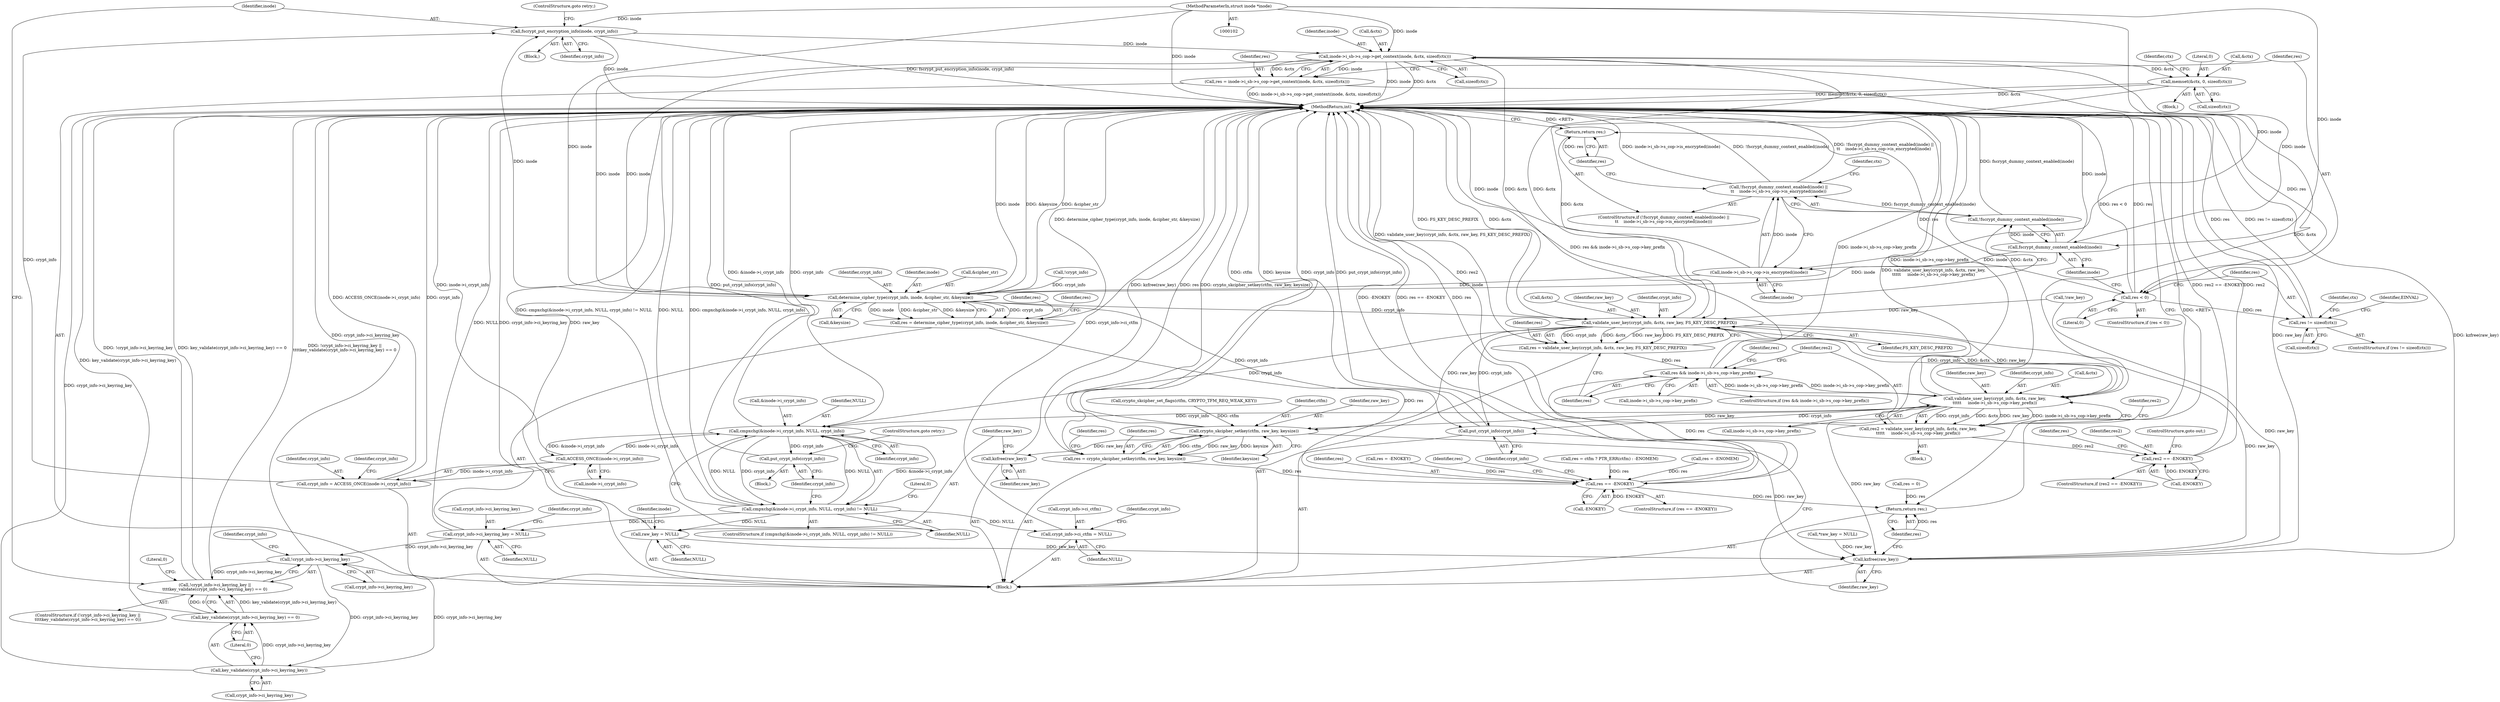 digraph "0_linux_1b53cf9815bb4744958d41f3795d5d5a1d365e2d_1@pointer" {
"1000103" [label="(MethodParameterIn,struct inode *inode)"];
"1000165" [label="(Call,fscrypt_put_encryption_info(inode, crypt_info))"];
"1000171" [label="(Call,inode->i_sb->s_cop->get_context(inode, &ctx, sizeof(ctx)))"];
"1000169" [label="(Call,res = inode->i_sb->s_cop->get_context(inode, &ctx, sizeof(ctx)))"];
"1000178" [label="(Call,res < 0)"];
"1000189" [label="(Return,return res;)"];
"1000220" [label="(Call,res != sizeof(ctx))"];
"1000185" [label="(Call,fscrypt_dummy_context_enabled(inode))"];
"1000184" [label="(Call,!fscrypt_dummy_context_enabled(inode))"];
"1000183" [label="(Call,!fscrypt_dummy_context_enabled(inode) ||\n\t\t    inode->i_sb->s_cop->is_encrypted(inode))"];
"1000187" [label="(Call,inode->i_sb->s_cop->is_encrypted(inode))"];
"1000301" [label="(Call,determine_cipher_type(crypt_info, inode, &cipher_str, &keysize))"];
"1000299" [label="(Call,res = determine_cipher_type(crypt_info, inode, &cipher_str, &keysize))"];
"1000441" [label="(Call,res == -ENOKEY)"];
"1000452" [label="(Return,return res;)"];
"1000326" [label="(Call,validate_user_key(crypt_info, &ctx, raw_key, FS_KEY_DESC_PREFIX))"];
"1000324" [label="(Call,res = validate_user_key(crypt_info, &ctx, raw_key, FS_KEY_DESC_PREFIX))"];
"1000333" [label="(Call,res && inode->i_sb->s_cop->key_prefix)"];
"1000346" [label="(Call,validate_user_key(crypt_info, &ctx, raw_key,\n\t\t\t\t\t     inode->i_sb->s_cop->key_prefix))"];
"1000344" [label="(Call,res2 = validate_user_key(crypt_info, &ctx, raw_key,\n\t\t\t\t\t     inode->i_sb->s_cop->key_prefix))"];
"1000362" [label="(Call,res2 == -ENOKEY)"];
"1000411" [label="(Call,crypto_skcipher_setkey(ctfm, raw_key, keysize))"];
"1000409" [label="(Call,res = crypto_skcipher_setkey(ctfm, raw_key, keysize))"];
"1000418" [label="(Call,kzfree(raw_key))"];
"1000450" [label="(Call,kzfree(raw_key))"];
"1000425" [label="(Call,cmpxchg(&inode->i_crypt_info, NULL, crypt_info))"];
"1000144" [label="(Call,ACCESS_ONCE(inode->i_crypt_info))"];
"1000142" [label="(Call,crypt_info = ACCESS_ONCE(inode->i_crypt_info))"];
"1000424" [label="(Call,cmpxchg(&inode->i_crypt_info, NULL, crypt_info) != NULL)"];
"1000278" [label="(Call,crypt_info->ci_ctfm = NULL)"];
"1000283" [label="(Call,crypt_info->ci_keyring_key = NULL)"];
"1000153" [label="(Call,!crypt_info->ci_keyring_key)"];
"1000152" [label="(Call,!crypt_info->ci_keyring_key ||\n\t\t\t\tkey_validate(crypt_info->ci_keyring_key) == 0)"];
"1000158" [label="(Call,key_validate(crypt_info->ci_keyring_key))"];
"1000157" [label="(Call,key_validate(crypt_info->ci_keyring_key) == 0)"];
"1000420" [label="(Call,raw_key = NULL)"];
"1000434" [label="(Call,put_crypt_info(crypt_info))"];
"1000448" [label="(Call,put_crypt_info(crypt_info))"];
"1000191" [label="(Call,memset(&ctx, 0, sizeof(ctx)))"];
"1000227" [label="(Identifier,EINVAL)"];
"1000283" [label="(Call,crypt_info->ci_keyring_key = NULL)"];
"1000177" [label="(ControlStructure,if (res < 0))"];
"1000438" [label="(Literal,0)"];
"1000359" [label="(Identifier,res2)"];
"1000443" [label="(Call,-ENOKEY)"];
"1000279" [label="(Call,crypt_info->ci_ctfm)"];
"1000420" [label="(Call,raw_key = NULL)"];
"1000252" [label="(Call,!crypt_info)"];
"1000367" [label="(Identifier,res)"];
"1000416" [label="(Identifier,res)"];
"1000406" [label="(Call,crypto_skcipher_set_flags(ctfm, CRYPTO_TFM_REQ_WEAK_KEY))"];
"1000166" [label="(Identifier,inode)"];
"1000335" [label="(Call,inode->i_sb->s_cop->key_prefix)"];
"1000187" [label="(Call,inode->i_sb->s_cop->is_encrypted(inode))"];
"1000442" [label="(Identifier,res)"];
"1000183" [label="(Call,!fscrypt_dummy_context_enabled(inode) ||\n\t\t    inode->i_sb->s_cop->is_encrypted(inode))"];
"1000364" [label="(Call,-ENOKEY)"];
"1000302" [label="(Identifier,crypt_info)"];
"1000428" [label="(Identifier,inode)"];
"1000301" [label="(Call,determine_cipher_type(crypt_info, inode, &cipher_str, &keysize))"];
"1000432" [label="(Identifier,NULL)"];
"1000332" [label="(ControlStructure,if (res && inode->i_sb->s_cop->key_prefix))"];
"1000175" [label="(Call,sizeof(ctx))"];
"1000362" [label="(Call,res2 == -ENOKEY)"];
"1000180" [label="(Literal,0)"];
"1000450" [label="(Call,kzfree(raw_key))"];
"1000325" [label="(Identifier,res)"];
"1000434" [label="(Call,put_crypt_info(crypt_info))"];
"1000188" [label="(Identifier,inode)"];
"1000172" [label="(Identifier,inode)"];
"1000426" [label="(Call,&inode->i_crypt_info)"];
"1000179" [label="(Identifier,res)"];
"1000181" [label="(Block,)"];
"1000222" [label="(Call,sizeof(ctx))"];
"1000185" [label="(Call,fscrypt_dummy_context_enabled(inode))"];
"1000199" [label="(Identifier,ctx)"];
"1000423" [label="(ControlStructure,if (cmpxchg(&inode->i_crypt_info, NULL, crypt_info) != NULL))"];
"1000165" [label="(Call,fscrypt_put_encryption_info(inode, crypt_info))"];
"1000173" [label="(Call,&ctx)"];
"1000361" [label="(ControlStructure,if (res2 == -ENOKEY))"];
"1000299" [label="(Call,res = determine_cipher_type(crypt_info, inode, &cipher_str, &keysize))"];
"1000330" [label="(Identifier,raw_key)"];
"1000194" [label="(Literal,0)"];
"1000366" [label="(Call,res = -ENOKEY)"];
"1000168" [label="(ControlStructure,goto retry;)"];
"1000324" [label="(Call,res = validate_user_key(crypt_info, &ctx, raw_key, FS_KEY_DESC_PREFIX))"];
"1000152" [label="(Call,!crypt_info->ci_keyring_key ||\n\t\t\t\tkey_validate(crypt_info->ci_keyring_key) == 0)"];
"1000424" [label="(Call,cmpxchg(&inode->i_crypt_info, NULL, crypt_info) != NULL)"];
"1000333" [label="(Call,res && inode->i_sb->s_cop->key_prefix)"];
"1000433" [label="(Block,)"];
"1000159" [label="(Call,crypt_info->ci_keyring_key)"];
"1000191" [label="(Call,memset(&ctx, 0, sizeof(ctx)))"];
"1000162" [label="(Literal,0)"];
"1000327" [label="(Identifier,crypt_info)"];
"1000418" [label="(Call,kzfree(raw_key))"];
"1000157" [label="(Call,key_validate(crypt_info->ci_keyring_key) == 0)"];
"1000419" [label="(Identifier,raw_key)"];
"1000410" [label="(Identifier,res)"];
"1000144" [label="(Call,ACCESS_ONCE(inode->i_crypt_info))"];
"1000345" [label="(Identifier,res2)"];
"1000189" [label="(Return,return res;)"];
"1000306" [label="(Call,&keysize)"];
"1000326" [label="(Call,validate_user_key(crypt_info, &ctx, raw_key, FS_KEY_DESC_PREFIX))"];
"1000446" [label="(Identifier,res)"];
"1000284" [label="(Call,crypt_info->ci_keyring_key)"];
"1000282" [label="(Identifier,NULL)"];
"1000153" [label="(Call,!crypt_info->ci_keyring_key)"];
"1000300" [label="(Identifier,res)"];
"1000303" [label="(Identifier,inode)"];
"1000350" [label="(Identifier,raw_key)"];
"1000412" [label="(Identifier,ctfm)"];
"1000287" [label="(Identifier,NULL)"];
"1000154" [label="(Call,crypt_info->ci_keyring_key)"];
"1000448" [label="(Call,put_crypt_info(crypt_info))"];
"1000334" [label="(Identifier,res)"];
"1000451" [label="(Identifier,raw_key)"];
"1000104" [label="(Block,)"];
"1000151" [label="(ControlStructure,if (!crypt_info->ci_keyring_key ||\n\t\t\t\tkey_validate(crypt_info->ci_keyring_key) == 0))"];
"1000169" [label="(Call,res = inode->i_sb->s_cop->get_context(inode, &ctx, sizeof(ctx)))"];
"1000143" [label="(Identifier,crypt_info)"];
"1000190" [label="(Identifier,res)"];
"1000452" [label="(Return,return res;)"];
"1000440" [label="(ControlStructure,if (res == -ENOKEY))"];
"1000409" [label="(Call,res = crypto_skcipher_setkey(ctfm, raw_key, keysize))"];
"1000285" [label="(Identifier,crypt_info)"];
"1000186" [label="(Identifier,inode)"];
"1000184" [label="(Call,!fscrypt_dummy_context_enabled(inode))"];
"1000411" [label="(Call,crypto_skcipher_setkey(ctfm, raw_key, keysize))"];
"1000309" [label="(Identifier,res)"];
"1000435" [label="(Identifier,crypt_info)"];
"1000195" [label="(Call,sizeof(ctx))"];
"1000342" [label="(Block,)"];
"1000142" [label="(Call,crypt_info = ACCESS_ONCE(inode->i_crypt_info))"];
"1000441" [label="(Call,res == -ENOKEY)"];
"1000344" [label="(Call,res2 = validate_user_key(crypt_info, &ctx, raw_key,\n\t\t\t\t\t     inode->i_sb->s_cop->key_prefix))"];
"1000363" [label="(Identifier,res2)"];
"1000431" [label="(Identifier,crypt_info)"];
"1000170" [label="(Identifier,res)"];
"1000351" [label="(Call,inode->i_sb->s_cop->key_prefix)"];
"1000290" [label="(Identifier,crypt_info)"];
"1000346" [label="(Call,validate_user_key(crypt_info, &ctx, raw_key,\n\t\t\t\t\t     inode->i_sb->s_cop->key_prefix))"];
"1000158" [label="(Call,key_validate(crypt_info->ci_keyring_key))"];
"1000149" [label="(Identifier,crypt_info)"];
"1000445" [label="(Call,res = 0)"];
"1000304" [label="(Call,&cipher_str)"];
"1000193" [label="(Identifier,ctx)"];
"1000449" [label="(Identifier,crypt_info)"];
"1000347" [label="(Identifier,crypt_info)"];
"1000414" [label="(Identifier,keysize)"];
"1000192" [label="(Call,&ctx)"];
"1000348" [label="(Call,&ctx)"];
"1000321" [label="(Call,!raw_key)"];
"1000220" [label="(Call,res != sizeof(ctx))"];
"1000150" [label="(Block,)"];
"1000454" [label="(MethodReturn,int)"];
"1000436" [label="(ControlStructure,goto retry;)"];
"1000389" [label="(Call,res = ctfm ? PTR_ERR(ctfm) : -ENOMEM)"];
"1000182" [label="(ControlStructure,if (!fscrypt_dummy_context_enabled(inode) ||\n\t\t    inode->i_sb->s_cop->is_encrypted(inode)))"];
"1000164" [label="(Literal,0)"];
"1000453" [label="(Identifier,res)"];
"1000219" [label="(ControlStructure,if (res != sizeof(ctx)))"];
"1000145" [label="(Call,inode->i_crypt_info)"];
"1000171" [label="(Call,inode->i_sb->s_cop->get_context(inode, &ctx, sizeof(ctx)))"];
"1000311" [label="(Call,res = -ENOMEM)"];
"1000178" [label="(Call,res < 0)"];
"1000328" [label="(Call,&ctx)"];
"1000370" [label="(ControlStructure,goto out;)"];
"1000413" [label="(Identifier,raw_key)"];
"1000103" [label="(MethodParameterIn,struct inode *inode)"];
"1000111" [label="(Call,*raw_key = NULL)"];
"1000221" [label="(Identifier,res)"];
"1000231" [label="(Identifier,ctx)"];
"1000425" [label="(Call,cmpxchg(&inode->i_crypt_info, NULL, crypt_info))"];
"1000373" [label="(Identifier,res)"];
"1000331" [label="(Identifier,FS_KEY_DESC_PREFIX)"];
"1000430" [label="(Identifier,NULL)"];
"1000421" [label="(Identifier,raw_key)"];
"1000422" [label="(Identifier,NULL)"];
"1000278" [label="(Call,crypt_info->ci_ctfm = NULL)"];
"1000160" [label="(Identifier,crypt_info)"];
"1000167" [label="(Identifier,crypt_info)"];
"1000103" -> "1000102"  [label="AST: "];
"1000103" -> "1000454"  [label="DDG: inode"];
"1000103" -> "1000165"  [label="DDG: inode"];
"1000103" -> "1000171"  [label="DDG: inode"];
"1000103" -> "1000185"  [label="DDG: inode"];
"1000103" -> "1000187"  [label="DDG: inode"];
"1000103" -> "1000301"  [label="DDG: inode"];
"1000165" -> "1000150"  [label="AST: "];
"1000165" -> "1000167"  [label="CFG: "];
"1000166" -> "1000165"  [label="AST: "];
"1000167" -> "1000165"  [label="AST: "];
"1000168" -> "1000165"  [label="CFG: "];
"1000165" -> "1000454"  [label="DDG: inode"];
"1000165" -> "1000454"  [label="DDG: fscrypt_put_encryption_info(inode, crypt_info)"];
"1000301" -> "1000165"  [label="DDG: inode"];
"1000142" -> "1000165"  [label="DDG: crypt_info"];
"1000165" -> "1000171"  [label="DDG: inode"];
"1000171" -> "1000169"  [label="AST: "];
"1000171" -> "1000175"  [label="CFG: "];
"1000172" -> "1000171"  [label="AST: "];
"1000173" -> "1000171"  [label="AST: "];
"1000175" -> "1000171"  [label="AST: "];
"1000169" -> "1000171"  [label="CFG: "];
"1000171" -> "1000454"  [label="DDG: inode"];
"1000171" -> "1000454"  [label="DDG: &ctx"];
"1000171" -> "1000169"  [label="DDG: inode"];
"1000171" -> "1000169"  [label="DDG: &ctx"];
"1000301" -> "1000171"  [label="DDG: inode"];
"1000346" -> "1000171"  [label="DDG: &ctx"];
"1000326" -> "1000171"  [label="DDG: &ctx"];
"1000171" -> "1000185"  [label="DDG: inode"];
"1000171" -> "1000191"  [label="DDG: &ctx"];
"1000171" -> "1000301"  [label="DDG: inode"];
"1000171" -> "1000326"  [label="DDG: &ctx"];
"1000169" -> "1000104"  [label="AST: "];
"1000170" -> "1000169"  [label="AST: "];
"1000179" -> "1000169"  [label="CFG: "];
"1000169" -> "1000454"  [label="DDG: inode->i_sb->s_cop->get_context(inode, &ctx, sizeof(ctx))"];
"1000169" -> "1000178"  [label="DDG: res"];
"1000178" -> "1000177"  [label="AST: "];
"1000178" -> "1000180"  [label="CFG: "];
"1000179" -> "1000178"  [label="AST: "];
"1000180" -> "1000178"  [label="AST: "];
"1000186" -> "1000178"  [label="CFG: "];
"1000221" -> "1000178"  [label="CFG: "];
"1000178" -> "1000454"  [label="DDG: res < 0"];
"1000178" -> "1000454"  [label="DDG: res"];
"1000178" -> "1000189"  [label="DDG: res"];
"1000178" -> "1000220"  [label="DDG: res"];
"1000189" -> "1000182"  [label="AST: "];
"1000189" -> "1000190"  [label="CFG: "];
"1000190" -> "1000189"  [label="AST: "];
"1000454" -> "1000189"  [label="CFG: "];
"1000189" -> "1000454"  [label="DDG: <RET>"];
"1000190" -> "1000189"  [label="DDG: res"];
"1000220" -> "1000219"  [label="AST: "];
"1000220" -> "1000222"  [label="CFG: "];
"1000221" -> "1000220"  [label="AST: "];
"1000222" -> "1000220"  [label="AST: "];
"1000227" -> "1000220"  [label="CFG: "];
"1000231" -> "1000220"  [label="CFG: "];
"1000220" -> "1000454"  [label="DDG: res"];
"1000220" -> "1000454"  [label="DDG: res != sizeof(ctx)"];
"1000185" -> "1000184"  [label="AST: "];
"1000185" -> "1000186"  [label="CFG: "];
"1000186" -> "1000185"  [label="AST: "];
"1000184" -> "1000185"  [label="CFG: "];
"1000185" -> "1000454"  [label="DDG: inode"];
"1000185" -> "1000184"  [label="DDG: inode"];
"1000185" -> "1000187"  [label="DDG: inode"];
"1000185" -> "1000301"  [label="DDG: inode"];
"1000184" -> "1000183"  [label="AST: "];
"1000188" -> "1000184"  [label="CFG: "];
"1000183" -> "1000184"  [label="CFG: "];
"1000184" -> "1000454"  [label="DDG: fscrypt_dummy_context_enabled(inode)"];
"1000184" -> "1000183"  [label="DDG: fscrypt_dummy_context_enabled(inode)"];
"1000183" -> "1000182"  [label="AST: "];
"1000183" -> "1000187"  [label="CFG: "];
"1000187" -> "1000183"  [label="AST: "];
"1000190" -> "1000183"  [label="CFG: "];
"1000193" -> "1000183"  [label="CFG: "];
"1000183" -> "1000454"  [label="DDG: inode->i_sb->s_cop->is_encrypted(inode)"];
"1000183" -> "1000454"  [label="DDG: !fscrypt_dummy_context_enabled(inode)"];
"1000183" -> "1000454"  [label="DDG: !fscrypt_dummy_context_enabled(inode) ||\n\t\t    inode->i_sb->s_cop->is_encrypted(inode)"];
"1000187" -> "1000183"  [label="DDG: inode"];
"1000187" -> "1000188"  [label="CFG: "];
"1000188" -> "1000187"  [label="AST: "];
"1000187" -> "1000454"  [label="DDG: inode"];
"1000187" -> "1000301"  [label="DDG: inode"];
"1000301" -> "1000299"  [label="AST: "];
"1000301" -> "1000306"  [label="CFG: "];
"1000302" -> "1000301"  [label="AST: "];
"1000303" -> "1000301"  [label="AST: "];
"1000304" -> "1000301"  [label="AST: "];
"1000306" -> "1000301"  [label="AST: "];
"1000299" -> "1000301"  [label="CFG: "];
"1000301" -> "1000454"  [label="DDG: &cipher_str"];
"1000301" -> "1000454"  [label="DDG: inode"];
"1000301" -> "1000454"  [label="DDG: &keysize"];
"1000301" -> "1000299"  [label="DDG: crypt_info"];
"1000301" -> "1000299"  [label="DDG: inode"];
"1000301" -> "1000299"  [label="DDG: &cipher_str"];
"1000301" -> "1000299"  [label="DDG: &keysize"];
"1000252" -> "1000301"  [label="DDG: crypt_info"];
"1000301" -> "1000326"  [label="DDG: crypt_info"];
"1000301" -> "1000448"  [label="DDG: crypt_info"];
"1000299" -> "1000104"  [label="AST: "];
"1000300" -> "1000299"  [label="AST: "];
"1000309" -> "1000299"  [label="CFG: "];
"1000299" -> "1000454"  [label="DDG: determine_cipher_type(crypt_info, inode, &cipher_str, &keysize)"];
"1000299" -> "1000441"  [label="DDG: res"];
"1000441" -> "1000440"  [label="AST: "];
"1000441" -> "1000443"  [label="CFG: "];
"1000442" -> "1000441"  [label="AST: "];
"1000443" -> "1000441"  [label="AST: "];
"1000446" -> "1000441"  [label="CFG: "];
"1000449" -> "1000441"  [label="CFG: "];
"1000441" -> "1000454"  [label="DDG: res"];
"1000441" -> "1000454"  [label="DDG: -ENOKEY"];
"1000441" -> "1000454"  [label="DDG: res == -ENOKEY"];
"1000333" -> "1000441"  [label="DDG: res"];
"1000311" -> "1000441"  [label="DDG: res"];
"1000366" -> "1000441"  [label="DDG: res"];
"1000389" -> "1000441"  [label="DDG: res"];
"1000409" -> "1000441"  [label="DDG: res"];
"1000443" -> "1000441"  [label="DDG: ENOKEY"];
"1000441" -> "1000452"  [label="DDG: res"];
"1000452" -> "1000104"  [label="AST: "];
"1000452" -> "1000453"  [label="CFG: "];
"1000453" -> "1000452"  [label="AST: "];
"1000454" -> "1000452"  [label="CFG: "];
"1000452" -> "1000454"  [label="DDG: <RET>"];
"1000453" -> "1000452"  [label="DDG: res"];
"1000445" -> "1000452"  [label="DDG: res"];
"1000326" -> "1000324"  [label="AST: "];
"1000326" -> "1000331"  [label="CFG: "];
"1000327" -> "1000326"  [label="AST: "];
"1000328" -> "1000326"  [label="AST: "];
"1000330" -> "1000326"  [label="AST: "];
"1000331" -> "1000326"  [label="AST: "];
"1000324" -> "1000326"  [label="CFG: "];
"1000326" -> "1000454"  [label="DDG: FS_KEY_DESC_PREFIX"];
"1000326" -> "1000454"  [label="DDG: &ctx"];
"1000326" -> "1000324"  [label="DDG: crypt_info"];
"1000326" -> "1000324"  [label="DDG: &ctx"];
"1000326" -> "1000324"  [label="DDG: raw_key"];
"1000326" -> "1000324"  [label="DDG: FS_KEY_DESC_PREFIX"];
"1000191" -> "1000326"  [label="DDG: &ctx"];
"1000321" -> "1000326"  [label="DDG: raw_key"];
"1000326" -> "1000346"  [label="DDG: crypt_info"];
"1000326" -> "1000346"  [label="DDG: &ctx"];
"1000326" -> "1000346"  [label="DDG: raw_key"];
"1000326" -> "1000411"  [label="DDG: raw_key"];
"1000326" -> "1000425"  [label="DDG: crypt_info"];
"1000326" -> "1000448"  [label="DDG: crypt_info"];
"1000326" -> "1000450"  [label="DDG: raw_key"];
"1000324" -> "1000104"  [label="AST: "];
"1000325" -> "1000324"  [label="AST: "];
"1000334" -> "1000324"  [label="CFG: "];
"1000324" -> "1000454"  [label="DDG: validate_user_key(crypt_info, &ctx, raw_key, FS_KEY_DESC_PREFIX)"];
"1000324" -> "1000333"  [label="DDG: res"];
"1000333" -> "1000332"  [label="AST: "];
"1000333" -> "1000334"  [label="CFG: "];
"1000333" -> "1000335"  [label="CFG: "];
"1000334" -> "1000333"  [label="AST: "];
"1000335" -> "1000333"  [label="AST: "];
"1000345" -> "1000333"  [label="CFG: "];
"1000373" -> "1000333"  [label="CFG: "];
"1000333" -> "1000454"  [label="DDG: res && inode->i_sb->s_cop->key_prefix"];
"1000333" -> "1000454"  [label="DDG: inode->i_sb->s_cop->key_prefix"];
"1000346" -> "1000333"  [label="DDG: inode->i_sb->s_cop->key_prefix"];
"1000333" -> "1000346"  [label="DDG: inode->i_sb->s_cop->key_prefix"];
"1000346" -> "1000344"  [label="AST: "];
"1000346" -> "1000351"  [label="CFG: "];
"1000347" -> "1000346"  [label="AST: "];
"1000348" -> "1000346"  [label="AST: "];
"1000350" -> "1000346"  [label="AST: "];
"1000351" -> "1000346"  [label="AST: "];
"1000344" -> "1000346"  [label="CFG: "];
"1000346" -> "1000454"  [label="DDG: inode->i_sb->s_cop->key_prefix"];
"1000346" -> "1000454"  [label="DDG: &ctx"];
"1000346" -> "1000344"  [label="DDG: crypt_info"];
"1000346" -> "1000344"  [label="DDG: &ctx"];
"1000346" -> "1000344"  [label="DDG: raw_key"];
"1000346" -> "1000344"  [label="DDG: inode->i_sb->s_cop->key_prefix"];
"1000346" -> "1000411"  [label="DDG: raw_key"];
"1000346" -> "1000425"  [label="DDG: crypt_info"];
"1000346" -> "1000448"  [label="DDG: crypt_info"];
"1000346" -> "1000450"  [label="DDG: raw_key"];
"1000344" -> "1000342"  [label="AST: "];
"1000345" -> "1000344"  [label="AST: "];
"1000359" -> "1000344"  [label="CFG: "];
"1000344" -> "1000454"  [label="DDG: validate_user_key(crypt_info, &ctx, raw_key,\n\t\t\t\t\t     inode->i_sb->s_cop->key_prefix)"];
"1000344" -> "1000454"  [label="DDG: res2"];
"1000344" -> "1000362"  [label="DDG: res2"];
"1000362" -> "1000361"  [label="AST: "];
"1000362" -> "1000364"  [label="CFG: "];
"1000363" -> "1000362"  [label="AST: "];
"1000364" -> "1000362"  [label="AST: "];
"1000367" -> "1000362"  [label="CFG: "];
"1000370" -> "1000362"  [label="CFG: "];
"1000362" -> "1000454"  [label="DDG: res2 == -ENOKEY"];
"1000362" -> "1000454"  [label="DDG: res2"];
"1000364" -> "1000362"  [label="DDG: ENOKEY"];
"1000411" -> "1000409"  [label="AST: "];
"1000411" -> "1000414"  [label="CFG: "];
"1000412" -> "1000411"  [label="AST: "];
"1000413" -> "1000411"  [label="AST: "];
"1000414" -> "1000411"  [label="AST: "];
"1000409" -> "1000411"  [label="CFG: "];
"1000411" -> "1000454"  [label="DDG: ctfm"];
"1000411" -> "1000454"  [label="DDG: keysize"];
"1000411" -> "1000409"  [label="DDG: ctfm"];
"1000411" -> "1000409"  [label="DDG: raw_key"];
"1000411" -> "1000409"  [label="DDG: keysize"];
"1000406" -> "1000411"  [label="DDG: ctfm"];
"1000411" -> "1000418"  [label="DDG: raw_key"];
"1000411" -> "1000450"  [label="DDG: raw_key"];
"1000409" -> "1000104"  [label="AST: "];
"1000410" -> "1000409"  [label="AST: "];
"1000416" -> "1000409"  [label="CFG: "];
"1000409" -> "1000454"  [label="DDG: crypto_skcipher_setkey(ctfm, raw_key, keysize)"];
"1000409" -> "1000454"  [label="DDG: res"];
"1000418" -> "1000104"  [label="AST: "];
"1000418" -> "1000419"  [label="CFG: "];
"1000419" -> "1000418"  [label="AST: "];
"1000421" -> "1000418"  [label="CFG: "];
"1000418" -> "1000454"  [label="DDG: kzfree(raw_key)"];
"1000450" -> "1000104"  [label="AST: "];
"1000450" -> "1000451"  [label="CFG: "];
"1000451" -> "1000450"  [label="AST: "];
"1000453" -> "1000450"  [label="CFG: "];
"1000450" -> "1000454"  [label="DDG: kzfree(raw_key)"];
"1000450" -> "1000454"  [label="DDG: raw_key"];
"1000321" -> "1000450"  [label="DDG: raw_key"];
"1000420" -> "1000450"  [label="DDG: raw_key"];
"1000111" -> "1000450"  [label="DDG: raw_key"];
"1000425" -> "1000424"  [label="AST: "];
"1000425" -> "1000431"  [label="CFG: "];
"1000426" -> "1000425"  [label="AST: "];
"1000430" -> "1000425"  [label="AST: "];
"1000431" -> "1000425"  [label="AST: "];
"1000432" -> "1000425"  [label="CFG: "];
"1000425" -> "1000454"  [label="DDG: &inode->i_crypt_info"];
"1000425" -> "1000454"  [label="DDG: crypt_info"];
"1000425" -> "1000144"  [label="DDG: &inode->i_crypt_info"];
"1000425" -> "1000424"  [label="DDG: &inode->i_crypt_info"];
"1000425" -> "1000424"  [label="DDG: NULL"];
"1000425" -> "1000424"  [label="DDG: crypt_info"];
"1000144" -> "1000425"  [label="DDG: inode->i_crypt_info"];
"1000424" -> "1000425"  [label="DDG: NULL"];
"1000425" -> "1000434"  [label="DDG: crypt_info"];
"1000144" -> "1000142"  [label="AST: "];
"1000144" -> "1000145"  [label="CFG: "];
"1000145" -> "1000144"  [label="AST: "];
"1000142" -> "1000144"  [label="CFG: "];
"1000144" -> "1000454"  [label="DDG: inode->i_crypt_info"];
"1000144" -> "1000142"  [label="DDG: inode->i_crypt_info"];
"1000142" -> "1000104"  [label="AST: "];
"1000143" -> "1000142"  [label="AST: "];
"1000149" -> "1000142"  [label="CFG: "];
"1000142" -> "1000454"  [label="DDG: ACCESS_ONCE(inode->i_crypt_info)"];
"1000142" -> "1000454"  [label="DDG: crypt_info"];
"1000424" -> "1000423"  [label="AST: "];
"1000424" -> "1000432"  [label="CFG: "];
"1000432" -> "1000424"  [label="AST: "];
"1000435" -> "1000424"  [label="CFG: "];
"1000438" -> "1000424"  [label="CFG: "];
"1000424" -> "1000454"  [label="DDG: cmpxchg(&inode->i_crypt_info, NULL, crypt_info)"];
"1000424" -> "1000454"  [label="DDG: cmpxchg(&inode->i_crypt_info, NULL, crypt_info) != NULL"];
"1000424" -> "1000454"  [label="DDG: NULL"];
"1000424" -> "1000278"  [label="DDG: NULL"];
"1000424" -> "1000283"  [label="DDG: NULL"];
"1000424" -> "1000420"  [label="DDG: NULL"];
"1000278" -> "1000104"  [label="AST: "];
"1000278" -> "1000282"  [label="CFG: "];
"1000279" -> "1000278"  [label="AST: "];
"1000282" -> "1000278"  [label="AST: "];
"1000285" -> "1000278"  [label="CFG: "];
"1000278" -> "1000454"  [label="DDG: crypt_info->ci_ctfm"];
"1000283" -> "1000104"  [label="AST: "];
"1000283" -> "1000287"  [label="CFG: "];
"1000284" -> "1000283"  [label="AST: "];
"1000287" -> "1000283"  [label="AST: "];
"1000290" -> "1000283"  [label="CFG: "];
"1000283" -> "1000454"  [label="DDG: crypt_info->ci_keyring_key"];
"1000283" -> "1000454"  [label="DDG: NULL"];
"1000283" -> "1000153"  [label="DDG: crypt_info->ci_keyring_key"];
"1000153" -> "1000152"  [label="AST: "];
"1000153" -> "1000154"  [label="CFG: "];
"1000154" -> "1000153"  [label="AST: "];
"1000160" -> "1000153"  [label="CFG: "];
"1000152" -> "1000153"  [label="CFG: "];
"1000153" -> "1000454"  [label="DDG: crypt_info->ci_keyring_key"];
"1000153" -> "1000152"  [label="DDG: crypt_info->ci_keyring_key"];
"1000158" -> "1000153"  [label="DDG: crypt_info->ci_keyring_key"];
"1000153" -> "1000158"  [label="DDG: crypt_info->ci_keyring_key"];
"1000152" -> "1000151"  [label="AST: "];
"1000152" -> "1000157"  [label="CFG: "];
"1000157" -> "1000152"  [label="AST: "];
"1000164" -> "1000152"  [label="CFG: "];
"1000166" -> "1000152"  [label="CFG: "];
"1000152" -> "1000454"  [label="DDG: key_validate(crypt_info->ci_keyring_key) == 0"];
"1000152" -> "1000454"  [label="DDG: !crypt_info->ci_keyring_key ||\n\t\t\t\tkey_validate(crypt_info->ci_keyring_key) == 0"];
"1000152" -> "1000454"  [label="DDG: !crypt_info->ci_keyring_key"];
"1000157" -> "1000152"  [label="DDG: key_validate(crypt_info->ci_keyring_key)"];
"1000157" -> "1000152"  [label="DDG: 0"];
"1000158" -> "1000157"  [label="AST: "];
"1000158" -> "1000159"  [label="CFG: "];
"1000159" -> "1000158"  [label="AST: "];
"1000162" -> "1000158"  [label="CFG: "];
"1000158" -> "1000454"  [label="DDG: crypt_info->ci_keyring_key"];
"1000158" -> "1000157"  [label="DDG: crypt_info->ci_keyring_key"];
"1000157" -> "1000162"  [label="CFG: "];
"1000162" -> "1000157"  [label="AST: "];
"1000157" -> "1000454"  [label="DDG: key_validate(crypt_info->ci_keyring_key)"];
"1000420" -> "1000104"  [label="AST: "];
"1000420" -> "1000422"  [label="CFG: "];
"1000421" -> "1000420"  [label="AST: "];
"1000422" -> "1000420"  [label="AST: "];
"1000428" -> "1000420"  [label="CFG: "];
"1000420" -> "1000454"  [label="DDG: raw_key"];
"1000434" -> "1000433"  [label="AST: "];
"1000434" -> "1000435"  [label="CFG: "];
"1000435" -> "1000434"  [label="AST: "];
"1000436" -> "1000434"  [label="CFG: "];
"1000434" -> "1000454"  [label="DDG: put_crypt_info(crypt_info)"];
"1000448" -> "1000104"  [label="AST: "];
"1000448" -> "1000449"  [label="CFG: "];
"1000449" -> "1000448"  [label="AST: "];
"1000451" -> "1000448"  [label="CFG: "];
"1000448" -> "1000454"  [label="DDG: crypt_info"];
"1000448" -> "1000454"  [label="DDG: put_crypt_info(crypt_info)"];
"1000191" -> "1000181"  [label="AST: "];
"1000191" -> "1000195"  [label="CFG: "];
"1000192" -> "1000191"  [label="AST: "];
"1000194" -> "1000191"  [label="AST: "];
"1000195" -> "1000191"  [label="AST: "];
"1000199" -> "1000191"  [label="CFG: "];
"1000191" -> "1000454"  [label="DDG: memset(&ctx, 0, sizeof(ctx))"];
"1000191" -> "1000454"  [label="DDG: &ctx"];
}
